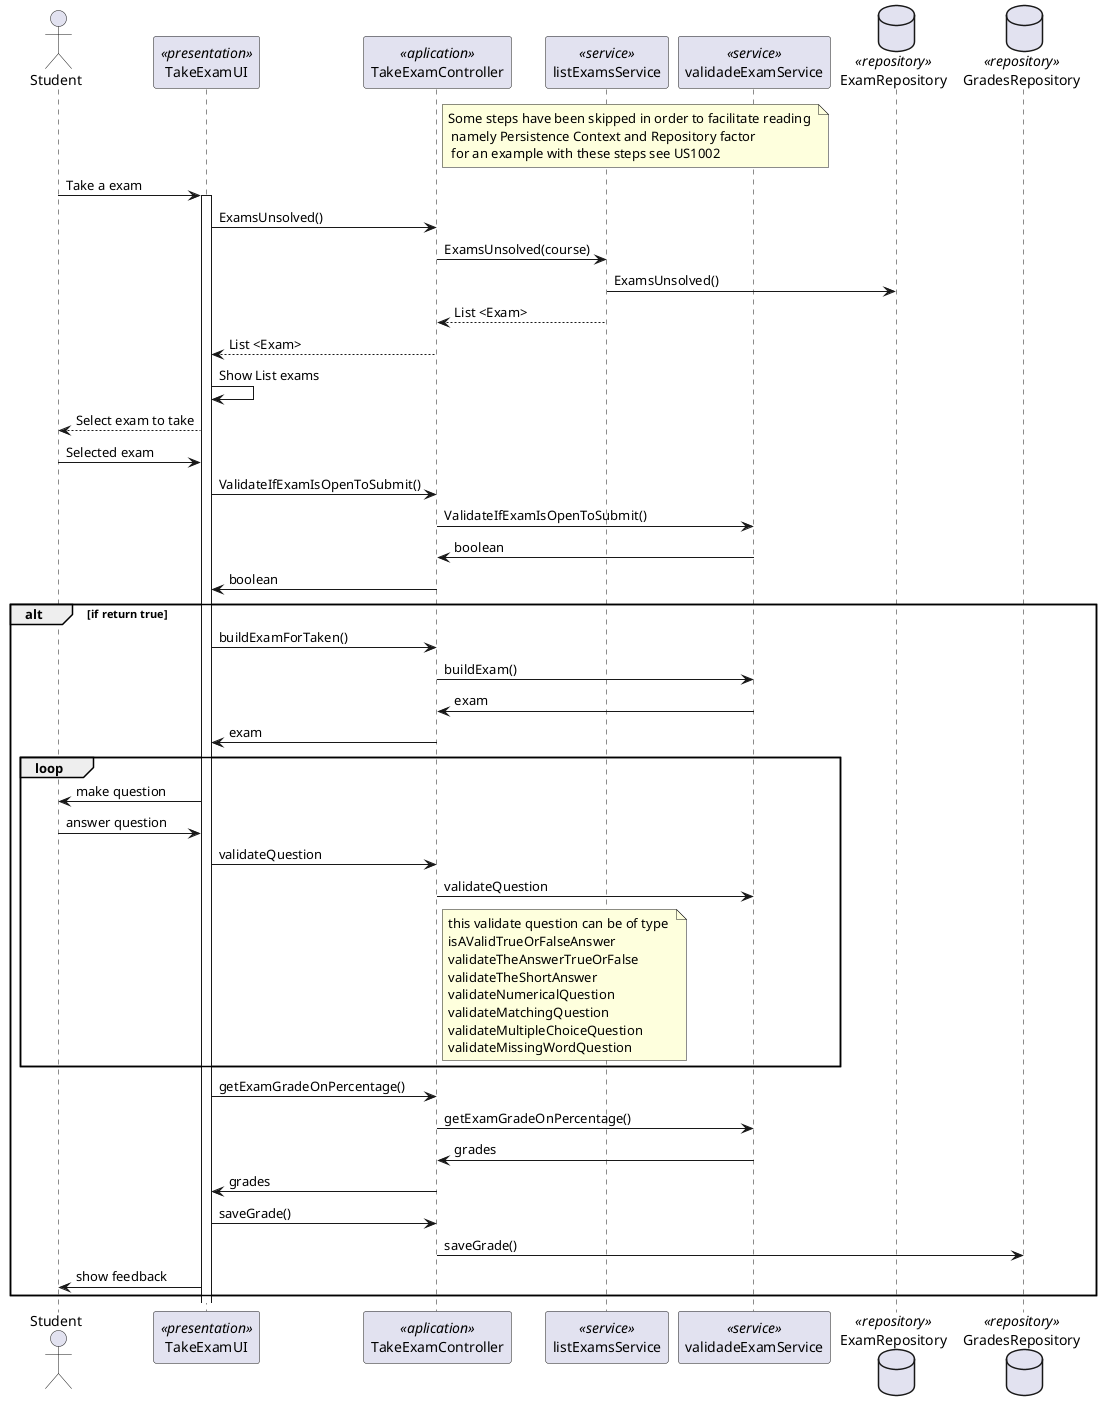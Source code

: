 @startuml
actor Student as Actor
participant TakeExamUI as UI <<presentation>>
participant TakeExamController as Controller <<aplication>>
participant listExamsService as Service1 <<service>>
participant validadeExamService as Service3 <<service>>
database ExamRepository as Repository1 <<repository>>
database GradesRepository as Repository3 <<repository>>

note right of Controller:Some steps have been skipped in order to facilitate reading \n namely Persistence Context and Repository factor \n for an example with these steps see US1002
Actor -> UI: Take a exam
activate UI
    UI -> Controller: ExamsUnsolved()
    Controller -> Service1: ExamsUnsolved(course)
    Service1 -> Repository1: ExamsUnsolved()
    Service1 --> Controller: List <Exam>
    Controller --> UI: List <Exam>
    UI -> UI : Show List exams
    UI --> Actor: Select exam to take
    Actor -> UI: Selected exam
    UI -> Controller: ValidateIfExamIsOpenToSubmit()
    Controller -> Service3: ValidateIfExamIsOpenToSubmit()
    Service3 -> Controller: boolean
    Controller -> UI: boolean
    alt if return true

    UI -> Controller: buildExamForTaken()
    Controller -> Service3: buildExam()
    Service3 -> Controller: exam
    Controller -> UI: exam
    loop
    UI -> Actor: make question
    Actor -> UI: answer question
    UI -> Controller: validateQuestion
    Controller -> Service3: validateQuestion
    note right of Controller : this validate question can be of type \nisAValidTrueOrFalseAnswer\nvalidateTheAnswerTrueOrFalse\nvalidateTheShortAnswer\nvalidateNumericalQuestion\nvalidateMatchingQuestion\nvalidateMultipleChoiceQuestion\nvalidateMissingWordQuestion
    end
    UI -> Controller: getExamGradeOnPercentage()
    Controller -> Service3:getExamGradeOnPercentage()
    Service3 -> Controller: grades
    Controller -> UI: grades
    UI -> Controller: saveGrade()
    Controller -> Repository3: saveGrade()
    UI -> Actor: show feedback
    end
@enduml
